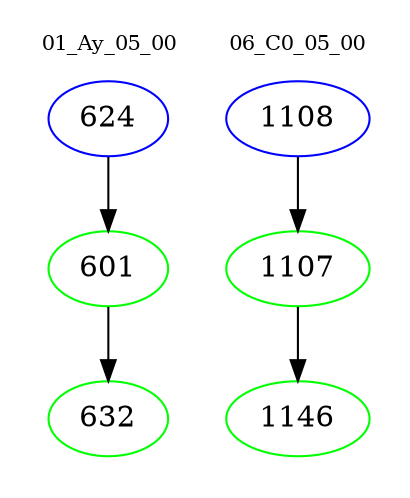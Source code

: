 digraph{
subgraph cluster_0 {
color = white
label = "01_Ay_05_00";
fontsize=10;
T0_624 [label="624", color="blue"]
T0_624 -> T0_601 [color="black"]
T0_601 [label="601", color="green"]
T0_601 -> T0_632 [color="black"]
T0_632 [label="632", color="green"]
}
subgraph cluster_1 {
color = white
label = "06_C0_05_00";
fontsize=10;
T1_1108 [label="1108", color="blue"]
T1_1108 -> T1_1107 [color="black"]
T1_1107 [label="1107", color="green"]
T1_1107 -> T1_1146 [color="black"]
T1_1146 [label="1146", color="green"]
}
}
